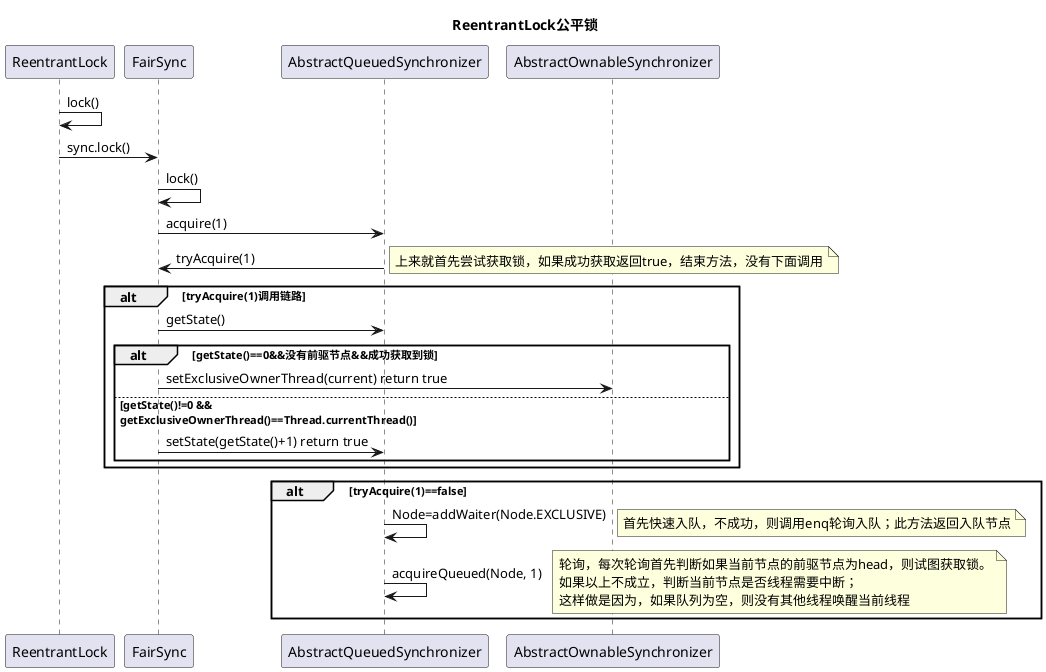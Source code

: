 @startuml
participant "ReentrantLock" as ReentrantLock
participant "FairSync" as FairSync
participant "AbstractQueuedSynchronizer" as AbstractQueuedSynchronizer
participant "AbstractOwnableSynchronizer" as AbstractOwnableSynchronizer
title ReentrantLock公平锁
ReentrantLock -> ReentrantLock: lock()
ReentrantLock -> FairSync: sync.lock()
FairSync -> FairSync: lock()
FairSync -> AbstractQueuedSynchronizer: acquire(1)
AbstractQueuedSynchronizer -> FairSync: tryAcquire(1)
note right:上来就首先尝试获取锁，如果成功获取返回true，结束方法，没有下面调用
alt tryAcquire(1)调用链路
    FairSync -> AbstractQueuedSynchronizer: getState()
    alt getState()==0&&没有前驱节点&&成功获取到锁
        FairSync-> AbstractOwnableSynchronizer:setExclusiveOwnerThread(current) return true
    else getState()!=0 && \ngetExclusiveOwnerThread()==Thread.currentThread()
    FairSync -> AbstractQueuedSynchronizer: setState(getState()+1) return true
    end
end

alt tryAcquire(1)==false
    AbstractQueuedSynchronizer->AbstractQueuedSynchronizer:Node=addWaiter(Node.EXCLUSIVE)
    note right:首先快速入队，不成功，则调用enq轮询入队；此方法返回入队节点
    AbstractQueuedSynchronizer->AbstractQueuedSynchronizer:acquireQueued(Node, 1)
    note right:轮询，每次轮询首先判断如果当前节点的前驱节点为head，则试图获取锁。\n如果以上不成立，判断当前节点是否线程需要中断；\n这样做是因为，如果队列为空，则没有其他线程唤醒当前线程

end
@enduml